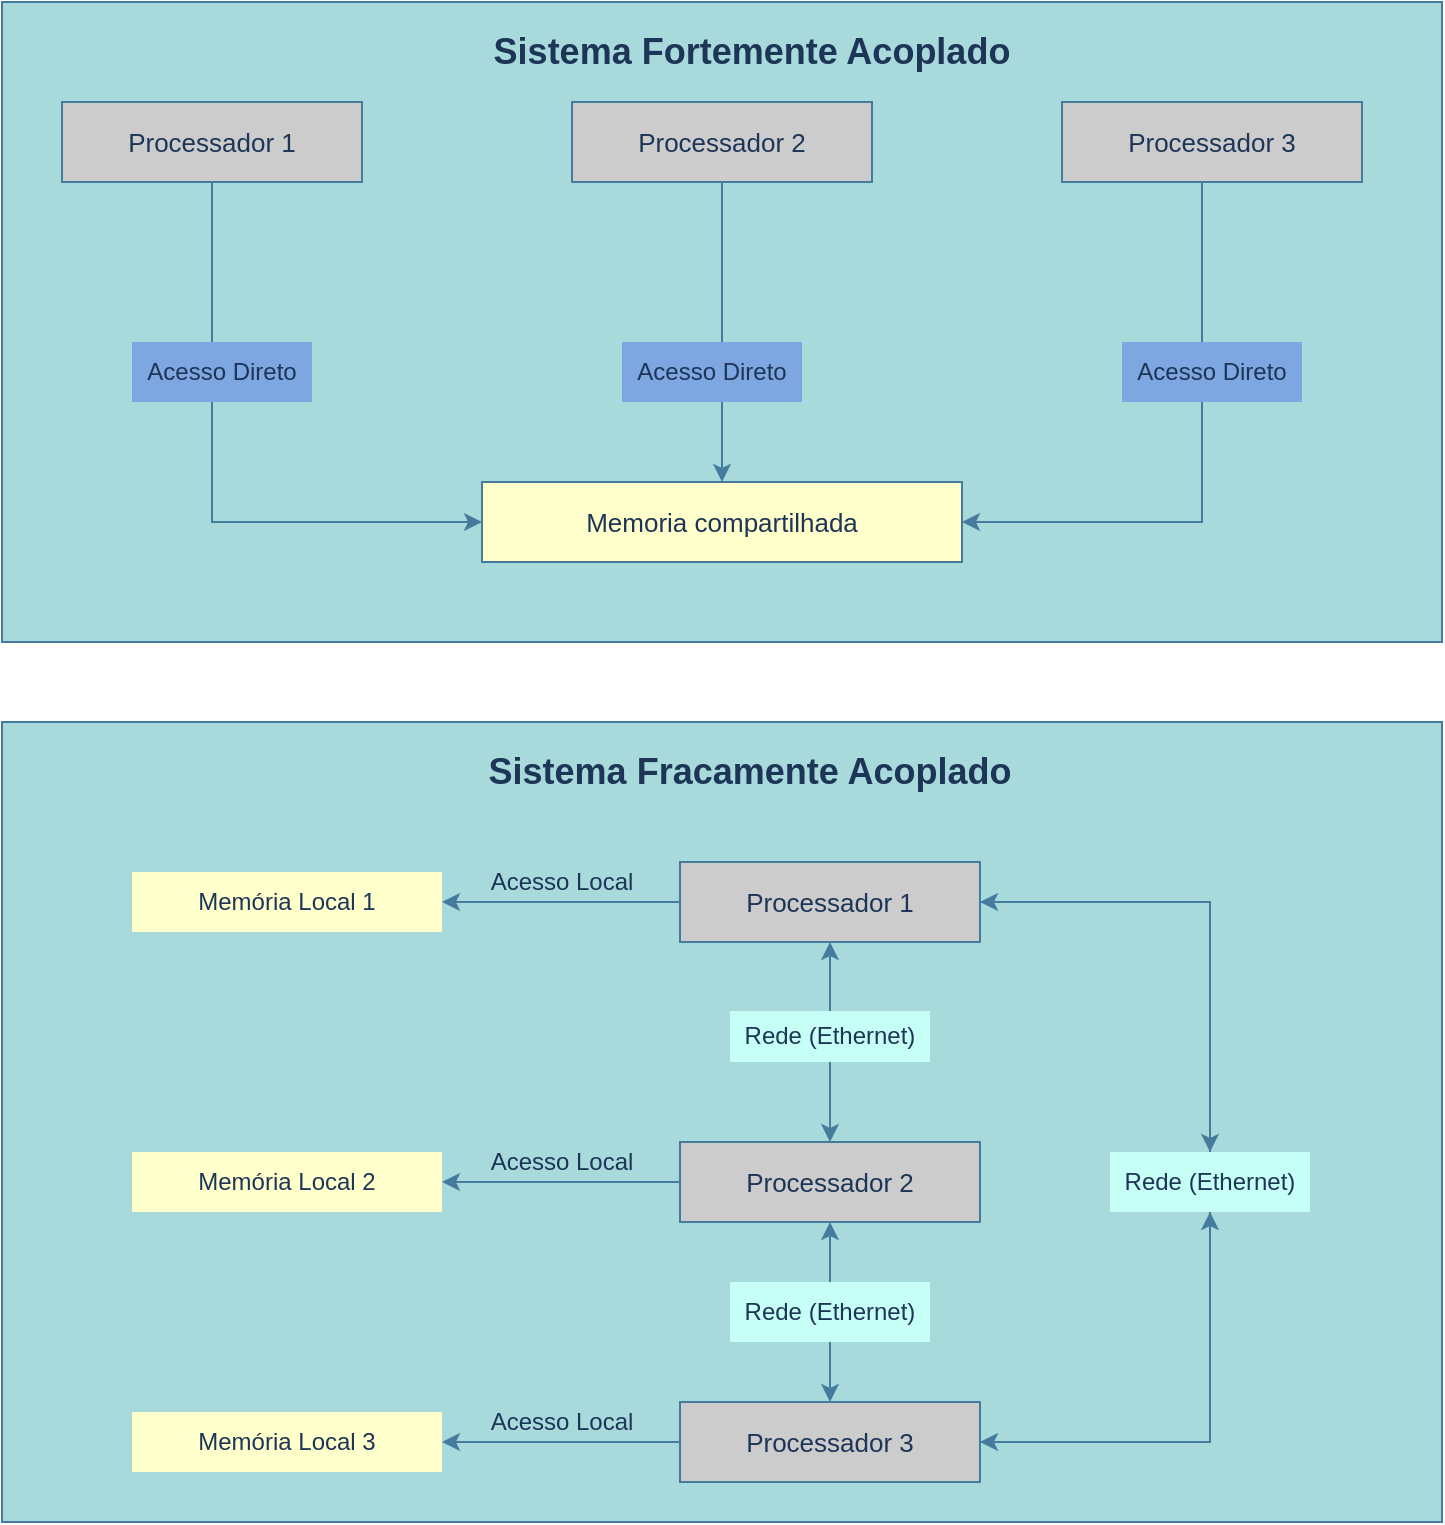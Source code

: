 <mxfile version="26.0.12">
  <diagram name="Página-1" id="P99uL_fMJ6IVp6rjgqAN">
    <mxGraphModel dx="1313" dy="653" grid="1" gridSize="10" guides="1" tooltips="1" connect="1" arrows="1" fold="1" page="1" pageScale="1" pageWidth="827" pageHeight="1169" math="0" shadow="0">
      <root>
        <mxCell id="0" />
        <mxCell id="1" parent="0" />
        <mxCell id="NXArHZzvodXtqSXtmytD-1" value="" style="rounded=0;whiteSpace=wrap;html=1;labelBackgroundColor=none;fillColor=#A8DADC;strokeColor=#457B9D;fontColor=#1D3557;" vertex="1" parent="1">
          <mxGeometry x="40" y="40" width="720" height="320" as="geometry" />
        </mxCell>
        <mxCell id="NXArHZzvodXtqSXtmytD-38" value="" style="rounded=0;whiteSpace=wrap;html=1;strokeColor=#457B9D;fontColor=#1D3557;fillColor=#FFFFCC;" vertex="1" parent="1">
          <mxGeometry x="130" y="470" width="130" height="40" as="geometry" />
        </mxCell>
        <mxCell id="NXArHZzvodXtqSXtmytD-24" style="edgeStyle=orthogonalEdgeStyle;rounded=0;orthogonalLoop=1;jettySize=auto;html=1;exitX=0;exitY=0.5;exitDx=0;exitDy=0;entryX=1;entryY=0.5;entryDx=0;entryDy=0;labelBackgroundColor=none;strokeColor=#457B9D;fontColor=default;" edge="1" parent="1" source="NXArHZzvodXtqSXtmytD-11" target="NXArHZzvodXtqSXtmytD-20">
          <mxGeometry relative="1" as="geometry">
            <Array as="points">
              <mxPoint x="640" y="110" />
              <mxPoint x="640" y="300" />
            </Array>
          </mxGeometry>
        </mxCell>
        <mxCell id="NXArHZzvodXtqSXtmytD-21" style="edgeStyle=orthogonalEdgeStyle;rounded=0;orthogonalLoop=1;jettySize=auto;html=1;entryX=0;entryY=0.5;entryDx=0;entryDy=0;labelBackgroundColor=none;strokeColor=#457B9D;fontColor=default;" edge="1" parent="1" source="NXArHZzvodXtqSXtmytD-9" target="NXArHZzvodXtqSXtmytD-20">
          <mxGeometry relative="1" as="geometry">
            <mxPoint x="210" y="300" as="targetPoint" />
            <Array as="points">
              <mxPoint x="145" y="300" />
            </Array>
          </mxGeometry>
        </mxCell>
        <mxCell id="NXArHZzvodXtqSXtmytD-2" value="&lt;span&gt;Sistema Fortemente Acoplado&lt;/span&gt;" style="text;html=1;align=center;verticalAlign=middle;whiteSpace=wrap;rounded=0;fontStyle=1;fontSize=18;labelBackgroundColor=none;fontColor=#1D3557;" vertex="1" parent="1">
          <mxGeometry x="250" y="50" width="330" height="30" as="geometry" />
        </mxCell>
        <mxCell id="NXArHZzvodXtqSXtmytD-6" value="" style="rounded=0;whiteSpace=wrap;html=1;labelBackgroundColor=none;fillColor=#CCCCCC;strokeColor=#457B9D;fontColor=#1D3557;" vertex="1" parent="1">
          <mxGeometry x="70" y="90" width="150" height="40" as="geometry" />
        </mxCell>
        <mxCell id="NXArHZzvodXtqSXtmytD-64" style="edgeStyle=orthogonalEdgeStyle;rounded=0;orthogonalLoop=1;jettySize=auto;html=1;entryX=0.5;entryY=0;entryDx=0;entryDy=0;strokeColor=#457B9D;fontColor=#1D3557;fillColor=#A8DADC;" edge="1" parent="1" source="NXArHZzvodXtqSXtmytD-7" target="NXArHZzvodXtqSXtmytD-19">
          <mxGeometry relative="1" as="geometry" />
        </mxCell>
        <mxCell id="NXArHZzvodXtqSXtmytD-7" value="" style="rounded=0;whiteSpace=wrap;html=1;labelBackgroundColor=none;fillColor=#CCCCCC;strokeColor=#457B9D;fontColor=#1D3557;" vertex="1" parent="1">
          <mxGeometry x="325" y="90" width="150" height="40" as="geometry" />
        </mxCell>
        <mxCell id="NXArHZzvodXtqSXtmytD-8" value="" style="rounded=0;whiteSpace=wrap;html=1;labelBackgroundColor=default;fillColor=#CCCCCC;strokeColor=#457B9D;fontColor=#1D3557;" vertex="1" parent="1">
          <mxGeometry x="570" y="90" width="150" height="40" as="geometry" />
        </mxCell>
        <mxCell id="NXArHZzvodXtqSXtmytD-9" value="Processador 1" style="text;html=1;align=center;verticalAlign=middle;whiteSpace=wrap;rounded=0;fontSize=13;labelBackgroundColor=none;fontColor=#1D3557;" vertex="1" parent="1">
          <mxGeometry x="100" y="95" width="90" height="30" as="geometry" />
        </mxCell>
        <mxCell id="NXArHZzvodXtqSXtmytD-10" value="Processador 2" style="text;html=1;align=center;verticalAlign=middle;whiteSpace=wrap;rounded=0;fontSize=13;labelBackgroundColor=none;fontColor=#1D3557;" vertex="1" parent="1">
          <mxGeometry x="355" y="95" width="90" height="30" as="geometry" />
        </mxCell>
        <mxCell id="NXArHZzvodXtqSXtmytD-11" value="Processador 3" style="text;html=1;align=center;verticalAlign=middle;whiteSpace=wrap;rounded=0;fontSize=13;labelBackgroundColor=none;fontColor=#1D3557;" vertex="1" parent="1">
          <mxGeometry x="600" y="95" width="90" height="30" as="geometry" />
        </mxCell>
        <mxCell id="NXArHZzvodXtqSXtmytD-13" value="Acesso Direto" style="text;html=1;align=center;verticalAlign=middle;whiteSpace=wrap;rounded=0;labelBackgroundColor=none;fontColor=#1D3557;fillColor=#7EA6E0;" vertex="1" parent="1">
          <mxGeometry x="105" y="210" width="90" height="30" as="geometry" />
        </mxCell>
        <mxCell id="NXArHZzvodXtqSXtmytD-14" value="Acesso Direto" style="text;html=1;align=center;verticalAlign=middle;whiteSpace=wrap;rounded=0;labelBackgroundColor=none;fontColor=#1D3557;fillColor=#7EA6E0;" vertex="1" parent="1">
          <mxGeometry x="600" y="210" width="90" height="30" as="geometry" />
        </mxCell>
        <mxCell id="NXArHZzvodXtqSXtmytD-19" value="" style="rounded=0;whiteSpace=wrap;html=1;labelBackgroundColor=none;fillColor=#FFFFCC;strokeColor=#457B9D;fontColor=#1D3557;" vertex="1" parent="1">
          <mxGeometry x="280" y="280" width="240" height="40" as="geometry" />
        </mxCell>
        <mxCell id="NXArHZzvodXtqSXtmytD-20" value="Memoria compartilhada" style="text;html=1;align=center;verticalAlign=middle;whiteSpace=wrap;rounded=0;fontSize=13;labelBackgroundColor=none;fontColor=#1D3557;" vertex="1" parent="1">
          <mxGeometry x="280" y="285" width="240" height="30" as="geometry" />
        </mxCell>
        <mxCell id="NXArHZzvodXtqSXtmytD-25" value="" style="rounded=0;whiteSpace=wrap;html=1;labelBackgroundColor=none;fillColor=#A8DADC;strokeColor=#457B9D;fontColor=#1D3557;" vertex="1" parent="1">
          <mxGeometry x="40" y="400" width="720" height="400" as="geometry" />
        </mxCell>
        <mxCell id="NXArHZzvodXtqSXtmytD-27" value="&lt;span&gt;Sistema Fracamente Acoplado&lt;/span&gt;" style="text;html=1;align=center;verticalAlign=middle;whiteSpace=wrap;rounded=0;fontStyle=1;fontSize=18;labelBackgroundColor=none;fontColor=#1D3557;" vertex="1" parent="1">
          <mxGeometry x="249" y="410" width="330" height="30" as="geometry" />
        </mxCell>
        <mxCell id="NXArHZzvodXtqSXtmytD-52" style="edgeStyle=orthogonalEdgeStyle;rounded=0;orthogonalLoop=1;jettySize=auto;html=1;entryX=1;entryY=0.5;entryDx=0;entryDy=0;strokeColor=#457B9D;fontColor=#1D3557;fillColor=#A8DADC;" edge="1" parent="1" source="NXArHZzvodXtqSXtmytD-28" target="NXArHZzvodXtqSXtmytD-37">
          <mxGeometry relative="1" as="geometry">
            <mxPoint x="314" y="490" as="targetPoint" />
          </mxGeometry>
        </mxCell>
        <mxCell id="NXArHZzvodXtqSXtmytD-57" style="edgeStyle=orthogonalEdgeStyle;rounded=0;orthogonalLoop=1;jettySize=auto;html=1;entryX=0.5;entryY=0;entryDx=0;entryDy=0;strokeColor=#457B9D;fontColor=#1D3557;fillColor=#A8DADC;" edge="1" parent="1" source="NXArHZzvodXtqSXtmytD-28" target="NXArHZzvodXtqSXtmytD-41">
          <mxGeometry relative="1" as="geometry" />
        </mxCell>
        <mxCell id="NXArHZzvodXtqSXtmytD-28" value="" style="rounded=0;whiteSpace=wrap;html=1;labelBackgroundColor=none;fillColor=#CCCCCC;strokeColor=#457B9D;fontColor=#1D3557;" vertex="1" parent="1">
          <mxGeometry x="379" y="470" width="150" height="40" as="geometry" />
        </mxCell>
        <mxCell id="NXArHZzvodXtqSXtmytD-29" value="Processador 1" style="text;html=1;align=center;verticalAlign=middle;whiteSpace=wrap;rounded=0;fontSize=13;labelBackgroundColor=none;fontColor=#1D3557;" vertex="1" parent="1">
          <mxGeometry x="409" y="475" width="90" height="30" as="geometry" />
        </mxCell>
        <mxCell id="NXArHZzvodXtqSXtmytD-43" style="edgeStyle=orthogonalEdgeStyle;rounded=0;orthogonalLoop=1;jettySize=auto;html=1;entryX=0.5;entryY=1;entryDx=0;entryDy=0;strokeColor=#457B9D;fontColor=#1D3557;fillColor=#A8DADC;" edge="1" parent="1" source="NXArHZzvodXtqSXtmytD-30" target="NXArHZzvodXtqSXtmytD-28">
          <mxGeometry relative="1" as="geometry" />
        </mxCell>
        <mxCell id="NXArHZzvodXtqSXtmytD-44" style="edgeStyle=orthogonalEdgeStyle;rounded=0;orthogonalLoop=1;jettySize=auto;html=1;entryX=0.5;entryY=0;entryDx=0;entryDy=0;strokeColor=#457B9D;fontColor=#1D3557;fillColor=#A8DADC;" edge="1" parent="1" source="NXArHZzvodXtqSXtmytD-30" target="NXArHZzvodXtqSXtmytD-31">
          <mxGeometry relative="1" as="geometry" />
        </mxCell>
        <mxCell id="NXArHZzvodXtqSXtmytD-30" value="Rede (Ethernet)" style="text;html=1;align=center;verticalAlign=middle;whiteSpace=wrap;rounded=0;fontColor=#1D3557;fillColor=#C6FFF5;" vertex="1" parent="1">
          <mxGeometry x="404" y="544.5" width="100" height="25.5" as="geometry" />
        </mxCell>
        <mxCell id="NXArHZzvodXtqSXtmytD-53" style="edgeStyle=orthogonalEdgeStyle;rounded=0;orthogonalLoop=1;jettySize=auto;html=1;entryX=1;entryY=0.5;entryDx=0;entryDy=0;strokeColor=#457B9D;fontColor=#1D3557;fillColor=#A8DADC;" edge="1" parent="1" source="NXArHZzvodXtqSXtmytD-31" target="NXArHZzvodXtqSXtmytD-39">
          <mxGeometry relative="1" as="geometry">
            <mxPoint x="314" y="630" as="targetPoint" />
          </mxGeometry>
        </mxCell>
        <mxCell id="NXArHZzvodXtqSXtmytD-31" value="" style="rounded=0;whiteSpace=wrap;html=1;labelBackgroundColor=none;fillColor=#CCCCCC;strokeColor=#457B9D;fontColor=#1D3557;" vertex="1" parent="1">
          <mxGeometry x="379" y="610" width="150" height="40" as="geometry" />
        </mxCell>
        <mxCell id="NXArHZzvodXtqSXtmytD-32" value="Processador 2" style="text;html=1;align=center;verticalAlign=middle;whiteSpace=wrap;rounded=0;fontSize=13;labelBackgroundColor=none;fontColor=#1D3557;" vertex="1" parent="1">
          <mxGeometry x="409" y="615" width="90" height="30" as="geometry" />
        </mxCell>
        <mxCell id="NXArHZzvodXtqSXtmytD-33" value="Processador 3" style="text;html=1;align=center;verticalAlign=middle;whiteSpace=wrap;rounded=0;fontSize=13;labelBackgroundColor=none;fontColor=#1D3557;" vertex="1" parent="1">
          <mxGeometry x="409" y="745" width="90" height="30" as="geometry" />
        </mxCell>
        <mxCell id="NXArHZzvodXtqSXtmytD-54" style="edgeStyle=orthogonalEdgeStyle;rounded=0;orthogonalLoop=1;jettySize=auto;html=1;entryX=1;entryY=0.5;entryDx=0;entryDy=0;strokeColor=#457B9D;fontColor=#1D3557;fillColor=#A8DADC;" edge="1" parent="1" source="NXArHZzvodXtqSXtmytD-34" target="NXArHZzvodXtqSXtmytD-40">
          <mxGeometry relative="1" as="geometry">
            <mxPoint x="314" y="760" as="targetPoint" />
          </mxGeometry>
        </mxCell>
        <mxCell id="NXArHZzvodXtqSXtmytD-60" style="edgeStyle=orthogonalEdgeStyle;rounded=0;orthogonalLoop=1;jettySize=auto;html=1;entryX=0.5;entryY=1;entryDx=0;entryDy=0;strokeColor=#457B9D;fontColor=#1D3557;fillColor=#A8DADC;" edge="1" parent="1" source="NXArHZzvodXtqSXtmytD-34" target="NXArHZzvodXtqSXtmytD-41">
          <mxGeometry relative="1" as="geometry" />
        </mxCell>
        <mxCell id="NXArHZzvodXtqSXtmytD-34" value="" style="rounded=0;whiteSpace=wrap;html=1;labelBackgroundColor=default;fillColor=#CCCCCC;strokeColor=#457B9D;fontColor=#1D3557;" vertex="1" parent="1">
          <mxGeometry x="379" y="740" width="150" height="40" as="geometry" />
        </mxCell>
        <mxCell id="NXArHZzvodXtqSXtmytD-45" style="edgeStyle=orthogonalEdgeStyle;rounded=0;orthogonalLoop=1;jettySize=auto;html=1;entryX=0.5;entryY=1;entryDx=0;entryDy=0;strokeColor=#457B9D;fontColor=#1D3557;fillColor=#A8DADC;" edge="1" parent="1" source="NXArHZzvodXtqSXtmytD-35" target="NXArHZzvodXtqSXtmytD-31">
          <mxGeometry relative="1" as="geometry" />
        </mxCell>
        <mxCell id="NXArHZzvodXtqSXtmytD-48" style="edgeStyle=orthogonalEdgeStyle;rounded=0;orthogonalLoop=1;jettySize=auto;html=1;entryX=0.5;entryY=0;entryDx=0;entryDy=0;strokeColor=#457B9D;fontColor=#1D3557;fillColor=#A8DADC;" edge="1" parent="1" source="NXArHZzvodXtqSXtmytD-35" target="NXArHZzvodXtqSXtmytD-34">
          <mxGeometry relative="1" as="geometry" />
        </mxCell>
        <mxCell id="NXArHZzvodXtqSXtmytD-35" value="Rede (Ethernet)" style="text;html=1;align=center;verticalAlign=middle;whiteSpace=wrap;rounded=0;fontColor=#1D3557;fillColor=#C6FFF5;" vertex="1" parent="1">
          <mxGeometry x="404" y="680" width="100" height="30" as="geometry" />
        </mxCell>
        <mxCell id="NXArHZzvodXtqSXtmytD-36" value="Processador 3" style="text;html=1;align=center;verticalAlign=middle;whiteSpace=wrap;rounded=0;fontSize=13;labelBackgroundColor=none;fontColor=#1D3557;" vertex="1" parent="1">
          <mxGeometry x="409" y="745" width="90" height="30" as="geometry" />
        </mxCell>
        <mxCell id="NXArHZzvodXtqSXtmytD-37" value="Memória Local 1" style="text;html=1;align=center;verticalAlign=middle;whiteSpace=wrap;rounded=0;fontColor=#1D3557;fillColor=#FFFFCC;" vertex="1" parent="1">
          <mxGeometry x="105" y="475" width="155" height="30" as="geometry" />
        </mxCell>
        <mxCell id="NXArHZzvodXtqSXtmytD-39" value="Memória Local 2" style="text;html=1;align=center;verticalAlign=middle;whiteSpace=wrap;rounded=0;fontColor=#1D3557;fillColor=#FFFFCC;" vertex="1" parent="1">
          <mxGeometry x="105" y="615" width="155" height="30" as="geometry" />
        </mxCell>
        <mxCell id="NXArHZzvodXtqSXtmytD-40" value="Memória Local 3" style="text;html=1;align=center;verticalAlign=middle;whiteSpace=wrap;rounded=0;fontColor=#1D3557;fillColor=#FFFFCC;" vertex="1" parent="1">
          <mxGeometry x="105" y="745" width="155" height="30" as="geometry" />
        </mxCell>
        <mxCell id="NXArHZzvodXtqSXtmytD-58" style="edgeStyle=orthogonalEdgeStyle;rounded=0;orthogonalLoop=1;jettySize=auto;html=1;entryX=1;entryY=0.5;entryDx=0;entryDy=0;strokeColor=#457B9D;fontColor=#1D3557;fillColor=#A8DADC;exitX=0.5;exitY=1;exitDx=0;exitDy=0;" edge="1" parent="1" source="NXArHZzvodXtqSXtmytD-41" target="NXArHZzvodXtqSXtmytD-34">
          <mxGeometry relative="1" as="geometry" />
        </mxCell>
        <mxCell id="NXArHZzvodXtqSXtmytD-61" style="edgeStyle=orthogonalEdgeStyle;rounded=0;orthogonalLoop=1;jettySize=auto;html=1;exitX=0.5;exitY=0;exitDx=0;exitDy=0;entryX=1;entryY=0.5;entryDx=0;entryDy=0;strokeColor=#457B9D;fontColor=#1D3557;fillColor=#A8DADC;" edge="1" parent="1" source="NXArHZzvodXtqSXtmytD-41" target="NXArHZzvodXtqSXtmytD-28">
          <mxGeometry relative="1" as="geometry" />
        </mxCell>
        <mxCell id="NXArHZzvodXtqSXtmytD-41" value="Rede (Ethernet)" style="text;html=1;align=center;verticalAlign=middle;whiteSpace=wrap;rounded=0;fontColor=#1D3557;fillColor=#C6FFF5;" vertex="1" parent="1">
          <mxGeometry x="594" y="615" width="100" height="30" as="geometry" />
        </mxCell>
        <mxCell id="NXArHZzvodXtqSXtmytD-12" value="Acesso Direto" style="text;html=1;align=center;verticalAlign=middle;whiteSpace=wrap;rounded=0;labelBackgroundColor=none;fontColor=#1D3557;fillColor=#7EA6E0;" vertex="1" parent="1">
          <mxGeometry x="350" y="210" width="90" height="30" as="geometry" />
        </mxCell>
        <mxCell id="NXArHZzvodXtqSXtmytD-65" value="Acesso Local" style="text;html=1;align=center;verticalAlign=middle;whiteSpace=wrap;rounded=0;fontColor=#1D3557;" vertex="1" parent="1">
          <mxGeometry x="280" y="470" width="80" height="20" as="geometry" />
        </mxCell>
        <mxCell id="NXArHZzvodXtqSXtmytD-68" value="Acesso Local" style="text;html=1;align=center;verticalAlign=middle;whiteSpace=wrap;rounded=0;fontColor=#1D3557;" vertex="1" parent="1">
          <mxGeometry x="280" y="610" width="80" height="20" as="geometry" />
        </mxCell>
        <mxCell id="NXArHZzvodXtqSXtmytD-69" value="Acesso Local" style="text;html=1;align=center;verticalAlign=middle;whiteSpace=wrap;rounded=0;fontColor=#1D3557;" vertex="1" parent="1">
          <mxGeometry x="280" y="740" width="80" height="20" as="geometry" />
        </mxCell>
      </root>
    </mxGraphModel>
  </diagram>
</mxfile>
